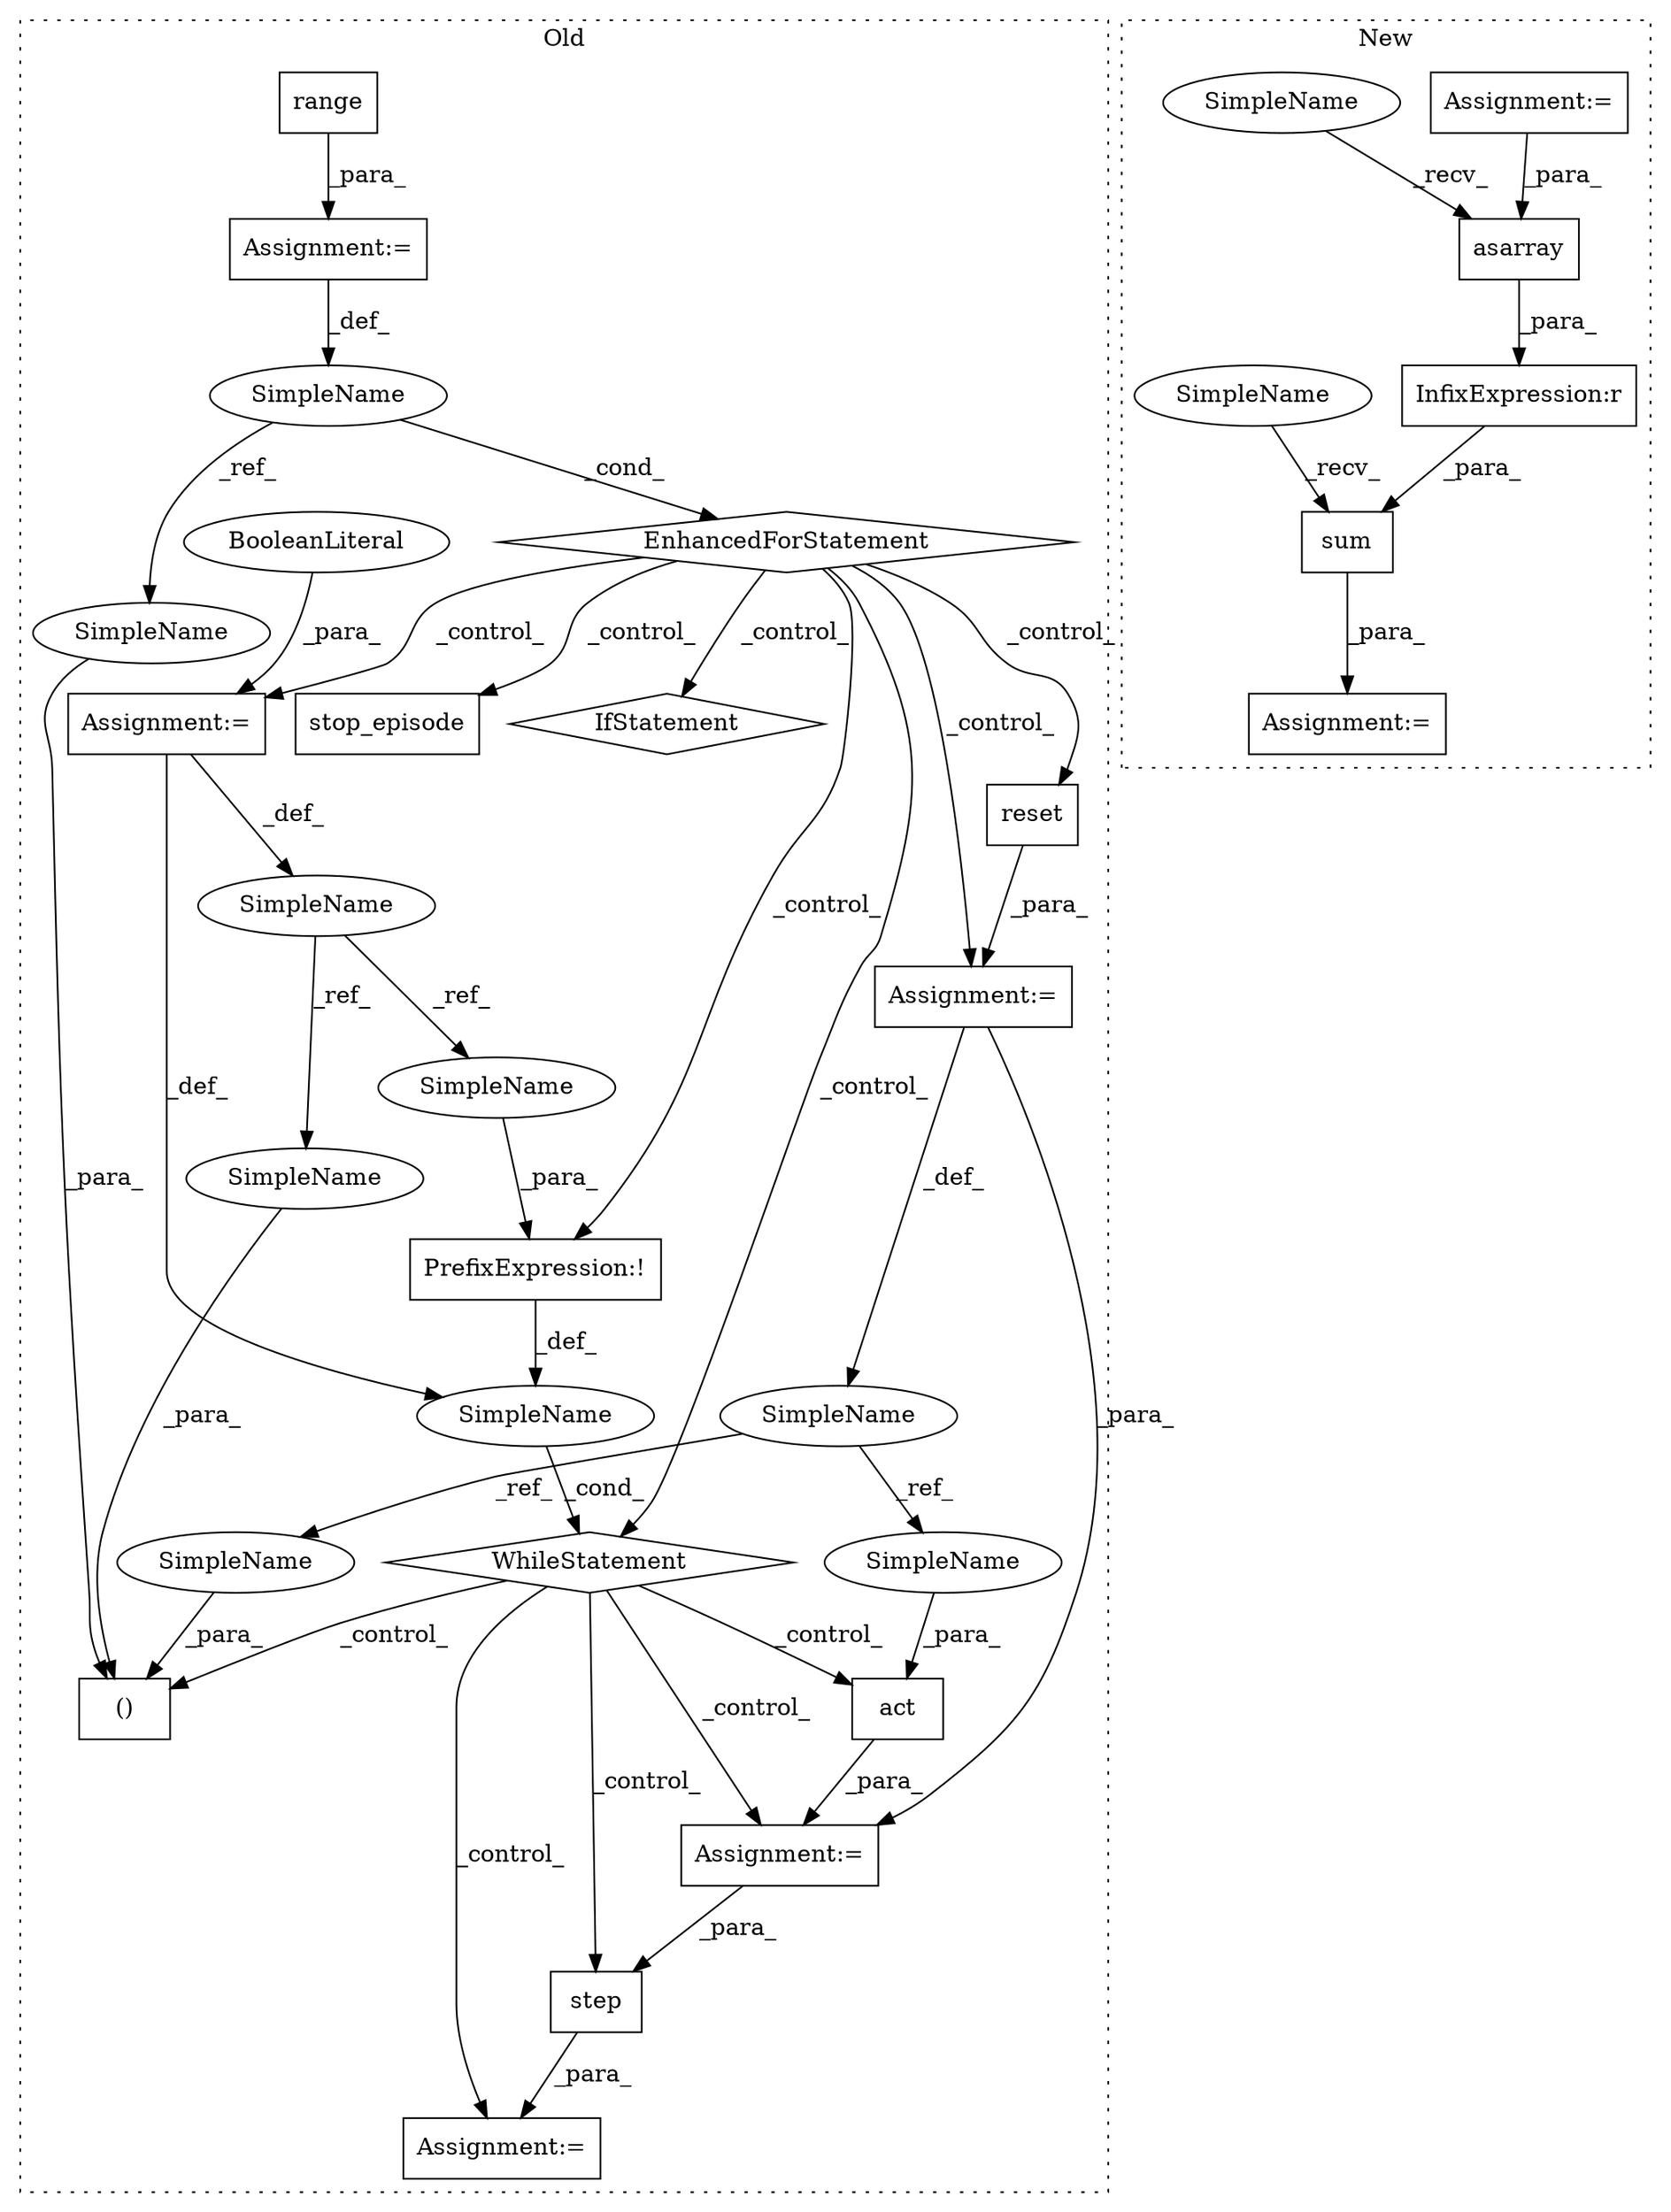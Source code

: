 digraph G {
subgraph cluster0 {
1 [label="stop_episode" a="32" s="2484" l="14" shape="box"];
7 [label="SimpleName" a="42" s="2182" l="1" shape="ellipse"];
8 [label="IfStatement" a="25" s="2506,2550" l="4,2" shape="diamond"];
9 [label="()" a="106" s="2361" l="53" shape="box"];
10 [label="PrefixExpression:!" a="38" s="2304" l="1" shape="box"];
11 [label="EnhancedForStatement" a="70" s="2125,2204" l="53,2" shape="diamond"];
12 [label="range" a="32" s="2186,2203" l="6,1" shape="box"];
13 [label="SimpleName" a="42" s="2233" l="3" shape="ellipse"];
14 [label="act" a="32" s="2334,2341" l="4,1" shape="box"];
15 [label="SimpleName" a="42" s="" l="" shape="ellipse"];
16 [label="SimpleName" a="42" s="2261" l="4" shape="ellipse"];
17 [label="reset" a="32" s="2246" l="7" shape="box"];
18 [label="step" a="32" s="2425,2436" l="5,1" shape="box"];
19 [label="Assignment:=" a="7" s="2327" l="1" shape="box"];
20 [label="Assignment:=" a="7" s="2125,2204" l="53,2" shape="box"];
21 [label="Assignment:=" a="7" s="2265" l="1" shape="box"];
22 [label="BooleanLiteral" a="9" s="2266" l="5" shape="ellipse"];
23 [label="Assignment:=" a="7" s="2236" l="1" shape="box"];
24 [label="Assignment:=" a="7" s="2414" l="2" shape="box"];
25 [label="WhileStatement" a="61" s="2297,2309" l="7,2" shape="diamond"];
28 [label="SimpleName" a="42" s="2413" l="1" shape="ellipse"];
29 [label="SimpleName" a="42" s="2361" l="3" shape="ellipse"];
30 [label="SimpleName" a="42" s="2338" l="3" shape="ellipse"];
31 [label="SimpleName" a="42" s="2305" l="4" shape="ellipse"];
32 [label="SimpleName" a="42" s="2396" l="4" shape="ellipse"];
label = "Old";
style="dotted";
}
subgraph cluster1 {
2 [label="sum" a="32" s="2194,2246" l="4,1" shape="box"];
3 [label="asarray" a="32" s="2204,2224" l="8,1" shape="box"];
4 [label="InfixExpression:r" a="27" s="2225" l="4" shape="box"];
5 [label="Assignment:=" a="7" s="2187" l="1" shape="box"];
6 [label="Assignment:=" a="7" s="2112" l="1" shape="box"];
26 [label="SimpleName" a="42" s="2198" l="5" shape="ellipse"];
27 [label="SimpleName" a="42" s="2188" l="5" shape="ellipse"];
label = "New";
style="dotted";
}
2 -> 5 [label="_para_"];
3 -> 4 [label="_para_"];
4 -> 2 [label="_para_"];
6 -> 3 [label="_para_"];
7 -> 11 [label="_cond_"];
7 -> 28 [label="_ref_"];
10 -> 15 [label="_def_"];
11 -> 21 [label="_control_"];
11 -> 25 [label="_control_"];
11 -> 1 [label="_control_"];
11 -> 10 [label="_control_"];
11 -> 17 [label="_control_"];
11 -> 23 [label="_control_"];
11 -> 8 [label="_control_"];
12 -> 20 [label="_para_"];
13 -> 29 [label="_ref_"];
13 -> 30 [label="_ref_"];
14 -> 19 [label="_para_"];
15 -> 25 [label="_cond_"];
16 -> 31 [label="_ref_"];
16 -> 32 [label="_ref_"];
17 -> 23 [label="_para_"];
18 -> 24 [label="_para_"];
19 -> 18 [label="_para_"];
20 -> 7 [label="_def_"];
21 -> 15 [label="_def_"];
21 -> 16 [label="_def_"];
22 -> 21 [label="_para_"];
23 -> 13 [label="_def_"];
23 -> 19 [label="_para_"];
25 -> 24 [label="_control_"];
25 -> 19 [label="_control_"];
25 -> 18 [label="_control_"];
25 -> 9 [label="_control_"];
25 -> 14 [label="_control_"];
26 -> 3 [label="_recv_"];
27 -> 2 [label="_recv_"];
28 -> 9 [label="_para_"];
29 -> 9 [label="_para_"];
30 -> 14 [label="_para_"];
31 -> 10 [label="_para_"];
32 -> 9 [label="_para_"];
}